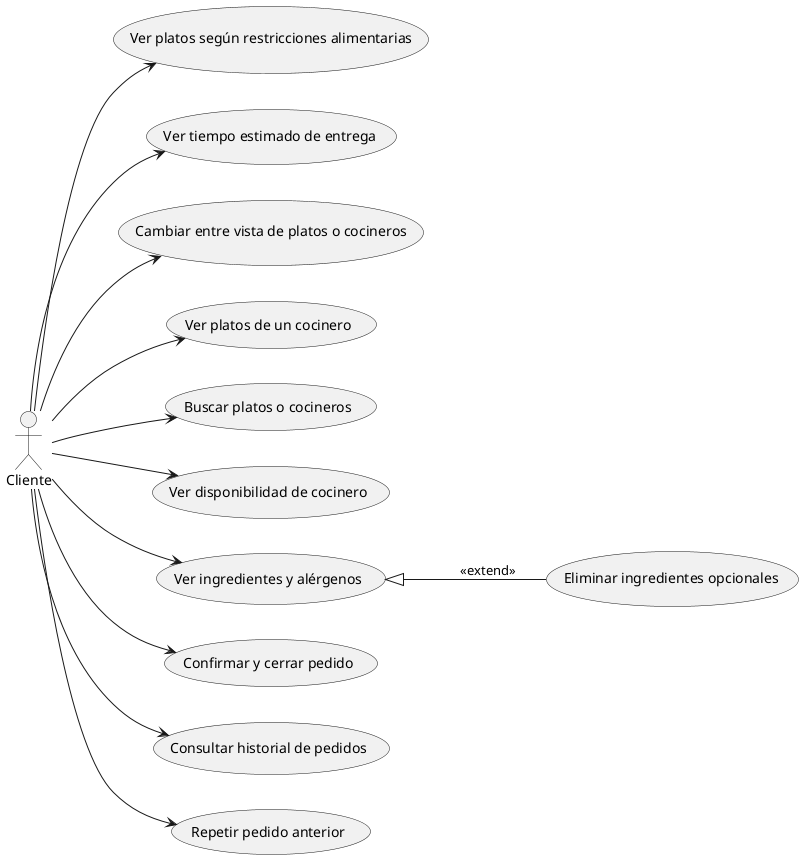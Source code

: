 @startuml
left to right direction

actor Cliente

usecase "Ver platos según restricciones alimentarias" as VerPlatosRestricciones
usecase "Ver tiempo estimado de entrega" as VerTiempoEntrega
usecase "Cambiar entre vista de platos o cocineros" as CambiarVista
usecase "Ver platos de un cocinero" as VerPlatosCocinero
usecase "Buscar platos o cocineros" as Buscar
usecase "Ver disponibilidad de cocinero" as DisponibilidadCocinero
usecase "Ver ingredientes y alérgenos" as VerIngredientes
usecase "Eliminar ingredientes opcionales" as EliminarIngredientes
usecase "Confirmar y cerrar pedido" as ConfirmarPedido
usecase "Consultar historial de pedidos" as HistorialPedidos
usecase "Repetir pedido anterior" as RepetirPedido


Cliente --> VerPlatosRestricciones
Cliente --> VerTiempoEntrega
Cliente --> CambiarVista
Cliente --> VerPlatosCocinero
Cliente --> Buscar
Cliente --> DisponibilidadCocinero
Cliente --> VerIngredientes
Cliente --> ConfirmarPedido
Cliente --> HistorialPedidos
Cliente --> RepetirPedido

VerIngredientes <|-- EliminarIngredientes : <<extend>>


@enduml
